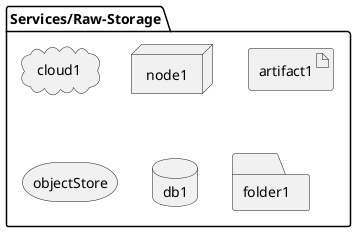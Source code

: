 @startuml

package  "Services/Raw-Storage" {
  cloud cloud1
  node node1
  artifact artifact1
  storage objectStore
  database db1
  folder folder1
}

@enduml
